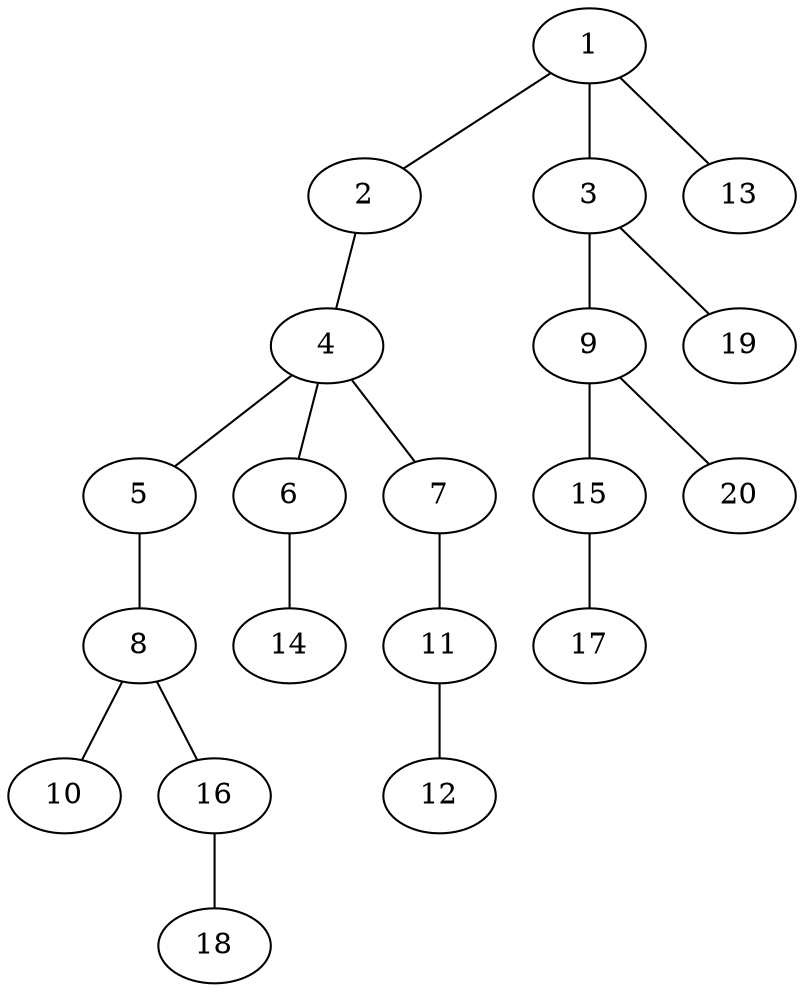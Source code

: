 graph graphname {1--2
1--3
1--13
2--4
3--9
3--19
4--5
4--6
4--7
5--8
6--14
7--11
8--10
8--16
9--15
9--20
11--12
15--17
16--18
}